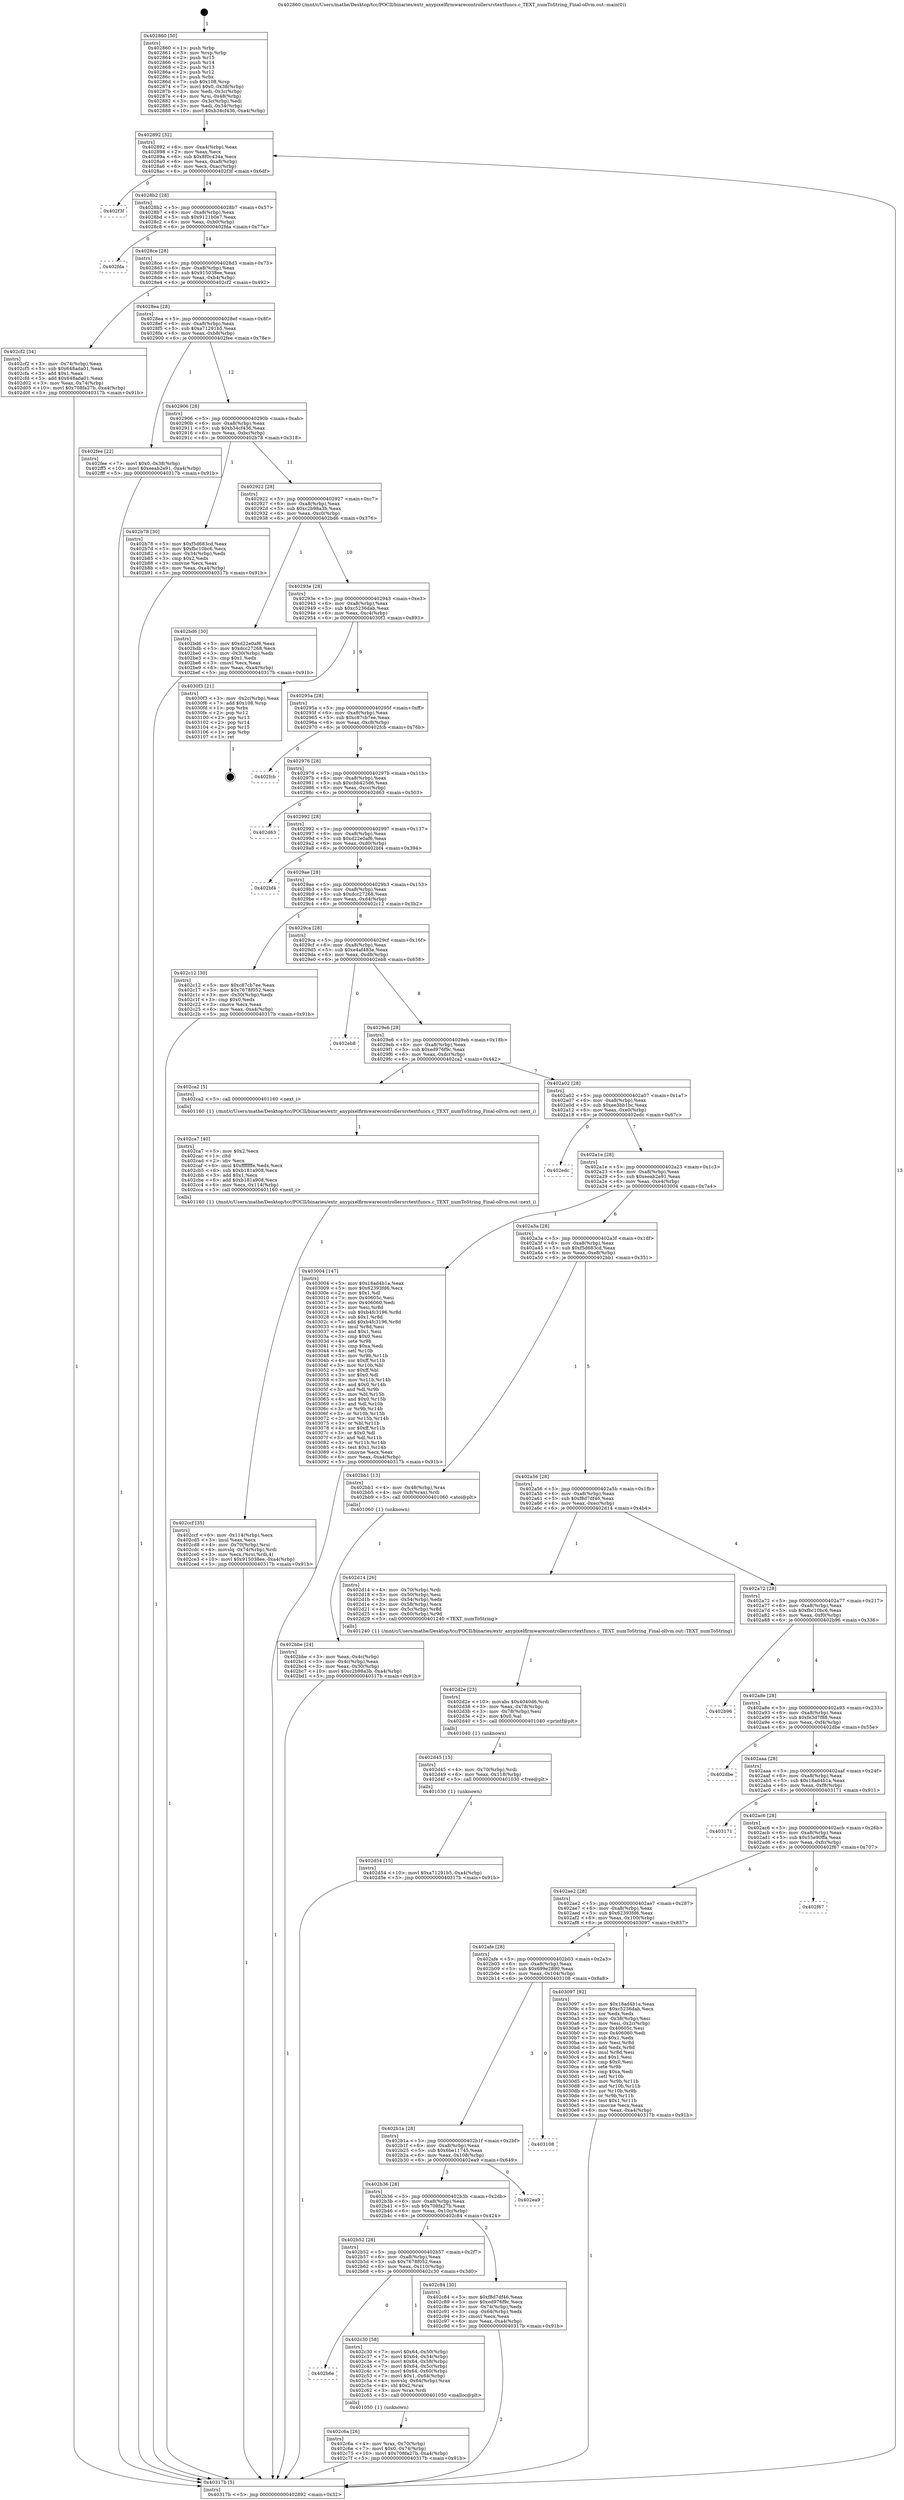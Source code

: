 digraph "0x402860" {
  label = "0x402860 (/mnt/c/Users/mathe/Desktop/tcc/POCII/binaries/extr_anypixelfirmwarecontrollersrctextfuncs.c_TEXT_numToString_Final-ollvm.out::main(0))"
  labelloc = "t"
  node[shape=record]

  Entry [label="",width=0.3,height=0.3,shape=circle,fillcolor=black,style=filled]
  "0x402892" [label="{
     0x402892 [32]\l
     | [instrs]\l
     &nbsp;&nbsp;0x402892 \<+6\>: mov -0xa4(%rbp),%eax\l
     &nbsp;&nbsp;0x402898 \<+2\>: mov %eax,%ecx\l
     &nbsp;&nbsp;0x40289a \<+6\>: sub $0x8f0c434a,%ecx\l
     &nbsp;&nbsp;0x4028a0 \<+6\>: mov %eax,-0xa8(%rbp)\l
     &nbsp;&nbsp;0x4028a6 \<+6\>: mov %ecx,-0xac(%rbp)\l
     &nbsp;&nbsp;0x4028ac \<+6\>: je 0000000000402f3f \<main+0x6df\>\l
  }"]
  "0x402f3f" [label="{
     0x402f3f\l
  }", style=dashed]
  "0x4028b2" [label="{
     0x4028b2 [28]\l
     | [instrs]\l
     &nbsp;&nbsp;0x4028b2 \<+5\>: jmp 00000000004028b7 \<main+0x57\>\l
     &nbsp;&nbsp;0x4028b7 \<+6\>: mov -0xa8(%rbp),%eax\l
     &nbsp;&nbsp;0x4028bd \<+5\>: sub $0x9121b0e7,%eax\l
     &nbsp;&nbsp;0x4028c2 \<+6\>: mov %eax,-0xb0(%rbp)\l
     &nbsp;&nbsp;0x4028c8 \<+6\>: je 0000000000402fda \<main+0x77a\>\l
  }"]
  Exit [label="",width=0.3,height=0.3,shape=circle,fillcolor=black,style=filled,peripheries=2]
  "0x402fda" [label="{
     0x402fda\l
  }", style=dashed]
  "0x4028ce" [label="{
     0x4028ce [28]\l
     | [instrs]\l
     &nbsp;&nbsp;0x4028ce \<+5\>: jmp 00000000004028d3 \<main+0x73\>\l
     &nbsp;&nbsp;0x4028d3 \<+6\>: mov -0xa8(%rbp),%eax\l
     &nbsp;&nbsp;0x4028d9 \<+5\>: sub $0x915038ee,%eax\l
     &nbsp;&nbsp;0x4028de \<+6\>: mov %eax,-0xb4(%rbp)\l
     &nbsp;&nbsp;0x4028e4 \<+6\>: je 0000000000402cf2 \<main+0x492\>\l
  }"]
  "0x402d54" [label="{
     0x402d54 [15]\l
     | [instrs]\l
     &nbsp;&nbsp;0x402d54 \<+10\>: movl $0xa71291b5,-0xa4(%rbp)\l
     &nbsp;&nbsp;0x402d5e \<+5\>: jmp 000000000040317b \<main+0x91b\>\l
  }"]
  "0x402cf2" [label="{
     0x402cf2 [34]\l
     | [instrs]\l
     &nbsp;&nbsp;0x402cf2 \<+3\>: mov -0x74(%rbp),%eax\l
     &nbsp;&nbsp;0x402cf5 \<+5\>: sub $0x648ada01,%eax\l
     &nbsp;&nbsp;0x402cfa \<+3\>: add $0x1,%eax\l
     &nbsp;&nbsp;0x402cfd \<+5\>: add $0x648ada01,%eax\l
     &nbsp;&nbsp;0x402d02 \<+3\>: mov %eax,-0x74(%rbp)\l
     &nbsp;&nbsp;0x402d05 \<+10\>: movl $0x708fa27b,-0xa4(%rbp)\l
     &nbsp;&nbsp;0x402d0f \<+5\>: jmp 000000000040317b \<main+0x91b\>\l
  }"]
  "0x4028ea" [label="{
     0x4028ea [28]\l
     | [instrs]\l
     &nbsp;&nbsp;0x4028ea \<+5\>: jmp 00000000004028ef \<main+0x8f\>\l
     &nbsp;&nbsp;0x4028ef \<+6\>: mov -0xa8(%rbp),%eax\l
     &nbsp;&nbsp;0x4028f5 \<+5\>: sub $0xa71291b5,%eax\l
     &nbsp;&nbsp;0x4028fa \<+6\>: mov %eax,-0xb8(%rbp)\l
     &nbsp;&nbsp;0x402900 \<+6\>: je 0000000000402fee \<main+0x78e\>\l
  }"]
  "0x402d45" [label="{
     0x402d45 [15]\l
     | [instrs]\l
     &nbsp;&nbsp;0x402d45 \<+4\>: mov -0x70(%rbp),%rdi\l
     &nbsp;&nbsp;0x402d49 \<+6\>: mov %eax,-0x118(%rbp)\l
     &nbsp;&nbsp;0x402d4f \<+5\>: call 0000000000401030 \<free@plt\>\l
     | [calls]\l
     &nbsp;&nbsp;0x401030 \{1\} (unknown)\l
  }"]
  "0x402fee" [label="{
     0x402fee [22]\l
     | [instrs]\l
     &nbsp;&nbsp;0x402fee \<+7\>: movl $0x0,-0x38(%rbp)\l
     &nbsp;&nbsp;0x402ff5 \<+10\>: movl $0xeeab2e91,-0xa4(%rbp)\l
     &nbsp;&nbsp;0x402fff \<+5\>: jmp 000000000040317b \<main+0x91b\>\l
  }"]
  "0x402906" [label="{
     0x402906 [28]\l
     | [instrs]\l
     &nbsp;&nbsp;0x402906 \<+5\>: jmp 000000000040290b \<main+0xab\>\l
     &nbsp;&nbsp;0x40290b \<+6\>: mov -0xa8(%rbp),%eax\l
     &nbsp;&nbsp;0x402911 \<+5\>: sub $0xb34cf436,%eax\l
     &nbsp;&nbsp;0x402916 \<+6\>: mov %eax,-0xbc(%rbp)\l
     &nbsp;&nbsp;0x40291c \<+6\>: je 0000000000402b78 \<main+0x318\>\l
  }"]
  "0x402d2e" [label="{
     0x402d2e [23]\l
     | [instrs]\l
     &nbsp;&nbsp;0x402d2e \<+10\>: movabs $0x4040d6,%rdi\l
     &nbsp;&nbsp;0x402d38 \<+3\>: mov %eax,-0x78(%rbp)\l
     &nbsp;&nbsp;0x402d3b \<+3\>: mov -0x78(%rbp),%esi\l
     &nbsp;&nbsp;0x402d3e \<+2\>: mov $0x0,%al\l
     &nbsp;&nbsp;0x402d40 \<+5\>: call 0000000000401040 \<printf@plt\>\l
     | [calls]\l
     &nbsp;&nbsp;0x401040 \{1\} (unknown)\l
  }"]
  "0x402b78" [label="{
     0x402b78 [30]\l
     | [instrs]\l
     &nbsp;&nbsp;0x402b78 \<+5\>: mov $0xf5d683cd,%eax\l
     &nbsp;&nbsp;0x402b7d \<+5\>: mov $0xfbc10bc6,%ecx\l
     &nbsp;&nbsp;0x402b82 \<+3\>: mov -0x34(%rbp),%edx\l
     &nbsp;&nbsp;0x402b85 \<+3\>: cmp $0x2,%edx\l
     &nbsp;&nbsp;0x402b88 \<+3\>: cmovne %ecx,%eax\l
     &nbsp;&nbsp;0x402b8b \<+6\>: mov %eax,-0xa4(%rbp)\l
     &nbsp;&nbsp;0x402b91 \<+5\>: jmp 000000000040317b \<main+0x91b\>\l
  }"]
  "0x402922" [label="{
     0x402922 [28]\l
     | [instrs]\l
     &nbsp;&nbsp;0x402922 \<+5\>: jmp 0000000000402927 \<main+0xc7\>\l
     &nbsp;&nbsp;0x402927 \<+6\>: mov -0xa8(%rbp),%eax\l
     &nbsp;&nbsp;0x40292d \<+5\>: sub $0xc2b98a3b,%eax\l
     &nbsp;&nbsp;0x402932 \<+6\>: mov %eax,-0xc0(%rbp)\l
     &nbsp;&nbsp;0x402938 \<+6\>: je 0000000000402bd6 \<main+0x376\>\l
  }"]
  "0x40317b" [label="{
     0x40317b [5]\l
     | [instrs]\l
     &nbsp;&nbsp;0x40317b \<+5\>: jmp 0000000000402892 \<main+0x32\>\l
  }"]
  "0x402860" [label="{
     0x402860 [50]\l
     | [instrs]\l
     &nbsp;&nbsp;0x402860 \<+1\>: push %rbp\l
     &nbsp;&nbsp;0x402861 \<+3\>: mov %rsp,%rbp\l
     &nbsp;&nbsp;0x402864 \<+2\>: push %r15\l
     &nbsp;&nbsp;0x402866 \<+2\>: push %r14\l
     &nbsp;&nbsp;0x402868 \<+2\>: push %r13\l
     &nbsp;&nbsp;0x40286a \<+2\>: push %r12\l
     &nbsp;&nbsp;0x40286c \<+1\>: push %rbx\l
     &nbsp;&nbsp;0x40286d \<+7\>: sub $0x108,%rsp\l
     &nbsp;&nbsp;0x402874 \<+7\>: movl $0x0,-0x38(%rbp)\l
     &nbsp;&nbsp;0x40287b \<+3\>: mov %edi,-0x3c(%rbp)\l
     &nbsp;&nbsp;0x40287e \<+4\>: mov %rsi,-0x48(%rbp)\l
     &nbsp;&nbsp;0x402882 \<+3\>: mov -0x3c(%rbp),%edi\l
     &nbsp;&nbsp;0x402885 \<+3\>: mov %edi,-0x34(%rbp)\l
     &nbsp;&nbsp;0x402888 \<+10\>: movl $0xb34cf436,-0xa4(%rbp)\l
  }"]
  "0x402ccf" [label="{
     0x402ccf [35]\l
     | [instrs]\l
     &nbsp;&nbsp;0x402ccf \<+6\>: mov -0x114(%rbp),%ecx\l
     &nbsp;&nbsp;0x402cd5 \<+3\>: imul %eax,%ecx\l
     &nbsp;&nbsp;0x402cd8 \<+4\>: mov -0x70(%rbp),%rsi\l
     &nbsp;&nbsp;0x402cdc \<+4\>: movslq -0x74(%rbp),%rdi\l
     &nbsp;&nbsp;0x402ce0 \<+3\>: mov %ecx,(%rsi,%rdi,4)\l
     &nbsp;&nbsp;0x402ce3 \<+10\>: movl $0x915038ee,-0xa4(%rbp)\l
     &nbsp;&nbsp;0x402ced \<+5\>: jmp 000000000040317b \<main+0x91b\>\l
  }"]
  "0x402bd6" [label="{
     0x402bd6 [30]\l
     | [instrs]\l
     &nbsp;&nbsp;0x402bd6 \<+5\>: mov $0xd22e0af6,%eax\l
     &nbsp;&nbsp;0x402bdb \<+5\>: mov $0xdcc27268,%ecx\l
     &nbsp;&nbsp;0x402be0 \<+3\>: mov -0x30(%rbp),%edx\l
     &nbsp;&nbsp;0x402be3 \<+3\>: cmp $0x1,%edx\l
     &nbsp;&nbsp;0x402be6 \<+3\>: cmovl %ecx,%eax\l
     &nbsp;&nbsp;0x402be9 \<+6\>: mov %eax,-0xa4(%rbp)\l
     &nbsp;&nbsp;0x402bef \<+5\>: jmp 000000000040317b \<main+0x91b\>\l
  }"]
  "0x40293e" [label="{
     0x40293e [28]\l
     | [instrs]\l
     &nbsp;&nbsp;0x40293e \<+5\>: jmp 0000000000402943 \<main+0xe3\>\l
     &nbsp;&nbsp;0x402943 \<+6\>: mov -0xa8(%rbp),%eax\l
     &nbsp;&nbsp;0x402949 \<+5\>: sub $0xc5236dab,%eax\l
     &nbsp;&nbsp;0x40294e \<+6\>: mov %eax,-0xc4(%rbp)\l
     &nbsp;&nbsp;0x402954 \<+6\>: je 00000000004030f3 \<main+0x893\>\l
  }"]
  "0x402ca7" [label="{
     0x402ca7 [40]\l
     | [instrs]\l
     &nbsp;&nbsp;0x402ca7 \<+5\>: mov $0x2,%ecx\l
     &nbsp;&nbsp;0x402cac \<+1\>: cltd\l
     &nbsp;&nbsp;0x402cad \<+2\>: idiv %ecx\l
     &nbsp;&nbsp;0x402caf \<+6\>: imul $0xfffffffe,%edx,%ecx\l
     &nbsp;&nbsp;0x402cb5 \<+6\>: sub $0xb181a908,%ecx\l
     &nbsp;&nbsp;0x402cbb \<+3\>: add $0x1,%ecx\l
     &nbsp;&nbsp;0x402cbe \<+6\>: add $0xb181a908,%ecx\l
     &nbsp;&nbsp;0x402cc4 \<+6\>: mov %ecx,-0x114(%rbp)\l
     &nbsp;&nbsp;0x402cca \<+5\>: call 0000000000401160 \<next_i\>\l
     | [calls]\l
     &nbsp;&nbsp;0x401160 \{1\} (/mnt/c/Users/mathe/Desktop/tcc/POCII/binaries/extr_anypixelfirmwarecontrollersrctextfuncs.c_TEXT_numToString_Final-ollvm.out::next_i)\l
  }"]
  "0x4030f3" [label="{
     0x4030f3 [21]\l
     | [instrs]\l
     &nbsp;&nbsp;0x4030f3 \<+3\>: mov -0x2c(%rbp),%eax\l
     &nbsp;&nbsp;0x4030f6 \<+7\>: add $0x108,%rsp\l
     &nbsp;&nbsp;0x4030fd \<+1\>: pop %rbx\l
     &nbsp;&nbsp;0x4030fe \<+2\>: pop %r12\l
     &nbsp;&nbsp;0x403100 \<+2\>: pop %r13\l
     &nbsp;&nbsp;0x403102 \<+2\>: pop %r14\l
     &nbsp;&nbsp;0x403104 \<+2\>: pop %r15\l
     &nbsp;&nbsp;0x403106 \<+1\>: pop %rbp\l
     &nbsp;&nbsp;0x403107 \<+1\>: ret\l
  }"]
  "0x40295a" [label="{
     0x40295a [28]\l
     | [instrs]\l
     &nbsp;&nbsp;0x40295a \<+5\>: jmp 000000000040295f \<main+0xff\>\l
     &nbsp;&nbsp;0x40295f \<+6\>: mov -0xa8(%rbp),%eax\l
     &nbsp;&nbsp;0x402965 \<+5\>: sub $0xc87cb7ee,%eax\l
     &nbsp;&nbsp;0x40296a \<+6\>: mov %eax,-0xc8(%rbp)\l
     &nbsp;&nbsp;0x402970 \<+6\>: je 0000000000402fcb \<main+0x76b\>\l
  }"]
  "0x402c6a" [label="{
     0x402c6a [26]\l
     | [instrs]\l
     &nbsp;&nbsp;0x402c6a \<+4\>: mov %rax,-0x70(%rbp)\l
     &nbsp;&nbsp;0x402c6e \<+7\>: movl $0x0,-0x74(%rbp)\l
     &nbsp;&nbsp;0x402c75 \<+10\>: movl $0x708fa27b,-0xa4(%rbp)\l
     &nbsp;&nbsp;0x402c7f \<+5\>: jmp 000000000040317b \<main+0x91b\>\l
  }"]
  "0x402fcb" [label="{
     0x402fcb\l
  }", style=dashed]
  "0x402976" [label="{
     0x402976 [28]\l
     | [instrs]\l
     &nbsp;&nbsp;0x402976 \<+5\>: jmp 000000000040297b \<main+0x11b\>\l
     &nbsp;&nbsp;0x40297b \<+6\>: mov -0xa8(%rbp),%eax\l
     &nbsp;&nbsp;0x402981 \<+5\>: sub $0xcbb425d6,%eax\l
     &nbsp;&nbsp;0x402986 \<+6\>: mov %eax,-0xcc(%rbp)\l
     &nbsp;&nbsp;0x40298c \<+6\>: je 0000000000402d63 \<main+0x503\>\l
  }"]
  "0x402b6e" [label="{
     0x402b6e\l
  }", style=dashed]
  "0x402d63" [label="{
     0x402d63\l
  }", style=dashed]
  "0x402992" [label="{
     0x402992 [28]\l
     | [instrs]\l
     &nbsp;&nbsp;0x402992 \<+5\>: jmp 0000000000402997 \<main+0x137\>\l
     &nbsp;&nbsp;0x402997 \<+6\>: mov -0xa8(%rbp),%eax\l
     &nbsp;&nbsp;0x40299d \<+5\>: sub $0xd22e0af6,%eax\l
     &nbsp;&nbsp;0x4029a2 \<+6\>: mov %eax,-0xd0(%rbp)\l
     &nbsp;&nbsp;0x4029a8 \<+6\>: je 0000000000402bf4 \<main+0x394\>\l
  }"]
  "0x402c30" [label="{
     0x402c30 [58]\l
     | [instrs]\l
     &nbsp;&nbsp;0x402c30 \<+7\>: movl $0x64,-0x50(%rbp)\l
     &nbsp;&nbsp;0x402c37 \<+7\>: movl $0x64,-0x54(%rbp)\l
     &nbsp;&nbsp;0x402c3e \<+7\>: movl $0x64,-0x58(%rbp)\l
     &nbsp;&nbsp;0x402c45 \<+7\>: movl $0x64,-0x5c(%rbp)\l
     &nbsp;&nbsp;0x402c4c \<+7\>: movl $0x64,-0x60(%rbp)\l
     &nbsp;&nbsp;0x402c53 \<+7\>: movl $0x1,-0x64(%rbp)\l
     &nbsp;&nbsp;0x402c5a \<+4\>: movslq -0x64(%rbp),%rax\l
     &nbsp;&nbsp;0x402c5e \<+4\>: shl $0x2,%rax\l
     &nbsp;&nbsp;0x402c62 \<+3\>: mov %rax,%rdi\l
     &nbsp;&nbsp;0x402c65 \<+5\>: call 0000000000401050 \<malloc@plt\>\l
     | [calls]\l
     &nbsp;&nbsp;0x401050 \{1\} (unknown)\l
  }"]
  "0x402bf4" [label="{
     0x402bf4\l
  }", style=dashed]
  "0x4029ae" [label="{
     0x4029ae [28]\l
     | [instrs]\l
     &nbsp;&nbsp;0x4029ae \<+5\>: jmp 00000000004029b3 \<main+0x153\>\l
     &nbsp;&nbsp;0x4029b3 \<+6\>: mov -0xa8(%rbp),%eax\l
     &nbsp;&nbsp;0x4029b9 \<+5\>: sub $0xdcc27268,%eax\l
     &nbsp;&nbsp;0x4029be \<+6\>: mov %eax,-0xd4(%rbp)\l
     &nbsp;&nbsp;0x4029c4 \<+6\>: je 0000000000402c12 \<main+0x3b2\>\l
  }"]
  "0x402b52" [label="{
     0x402b52 [28]\l
     | [instrs]\l
     &nbsp;&nbsp;0x402b52 \<+5\>: jmp 0000000000402b57 \<main+0x2f7\>\l
     &nbsp;&nbsp;0x402b57 \<+6\>: mov -0xa8(%rbp),%eax\l
     &nbsp;&nbsp;0x402b5d \<+5\>: sub $0x7678f052,%eax\l
     &nbsp;&nbsp;0x402b62 \<+6\>: mov %eax,-0x110(%rbp)\l
     &nbsp;&nbsp;0x402b68 \<+6\>: je 0000000000402c30 \<main+0x3d0\>\l
  }"]
  "0x402c12" [label="{
     0x402c12 [30]\l
     | [instrs]\l
     &nbsp;&nbsp;0x402c12 \<+5\>: mov $0xc87cb7ee,%eax\l
     &nbsp;&nbsp;0x402c17 \<+5\>: mov $0x7678f052,%ecx\l
     &nbsp;&nbsp;0x402c1c \<+3\>: mov -0x30(%rbp),%edx\l
     &nbsp;&nbsp;0x402c1f \<+3\>: cmp $0x0,%edx\l
     &nbsp;&nbsp;0x402c22 \<+3\>: cmove %ecx,%eax\l
     &nbsp;&nbsp;0x402c25 \<+6\>: mov %eax,-0xa4(%rbp)\l
     &nbsp;&nbsp;0x402c2b \<+5\>: jmp 000000000040317b \<main+0x91b\>\l
  }"]
  "0x4029ca" [label="{
     0x4029ca [28]\l
     | [instrs]\l
     &nbsp;&nbsp;0x4029ca \<+5\>: jmp 00000000004029cf \<main+0x16f\>\l
     &nbsp;&nbsp;0x4029cf \<+6\>: mov -0xa8(%rbp),%eax\l
     &nbsp;&nbsp;0x4029d5 \<+5\>: sub $0xe4af483e,%eax\l
     &nbsp;&nbsp;0x4029da \<+6\>: mov %eax,-0xd8(%rbp)\l
     &nbsp;&nbsp;0x4029e0 \<+6\>: je 0000000000402eb8 \<main+0x658\>\l
  }"]
  "0x402c84" [label="{
     0x402c84 [30]\l
     | [instrs]\l
     &nbsp;&nbsp;0x402c84 \<+5\>: mov $0xf8d7df46,%eax\l
     &nbsp;&nbsp;0x402c89 \<+5\>: mov $0xed976f9c,%ecx\l
     &nbsp;&nbsp;0x402c8e \<+3\>: mov -0x74(%rbp),%edx\l
     &nbsp;&nbsp;0x402c91 \<+3\>: cmp -0x64(%rbp),%edx\l
     &nbsp;&nbsp;0x402c94 \<+3\>: cmovl %ecx,%eax\l
     &nbsp;&nbsp;0x402c97 \<+6\>: mov %eax,-0xa4(%rbp)\l
     &nbsp;&nbsp;0x402c9d \<+5\>: jmp 000000000040317b \<main+0x91b\>\l
  }"]
  "0x402eb8" [label="{
     0x402eb8\l
  }", style=dashed]
  "0x4029e6" [label="{
     0x4029e6 [28]\l
     | [instrs]\l
     &nbsp;&nbsp;0x4029e6 \<+5\>: jmp 00000000004029eb \<main+0x18b\>\l
     &nbsp;&nbsp;0x4029eb \<+6\>: mov -0xa8(%rbp),%eax\l
     &nbsp;&nbsp;0x4029f1 \<+5\>: sub $0xed976f9c,%eax\l
     &nbsp;&nbsp;0x4029f6 \<+6\>: mov %eax,-0xdc(%rbp)\l
     &nbsp;&nbsp;0x4029fc \<+6\>: je 0000000000402ca2 \<main+0x442\>\l
  }"]
  "0x402b36" [label="{
     0x402b36 [28]\l
     | [instrs]\l
     &nbsp;&nbsp;0x402b36 \<+5\>: jmp 0000000000402b3b \<main+0x2db\>\l
     &nbsp;&nbsp;0x402b3b \<+6\>: mov -0xa8(%rbp),%eax\l
     &nbsp;&nbsp;0x402b41 \<+5\>: sub $0x708fa27b,%eax\l
     &nbsp;&nbsp;0x402b46 \<+6\>: mov %eax,-0x10c(%rbp)\l
     &nbsp;&nbsp;0x402b4c \<+6\>: je 0000000000402c84 \<main+0x424\>\l
  }"]
  "0x402ca2" [label="{
     0x402ca2 [5]\l
     | [instrs]\l
     &nbsp;&nbsp;0x402ca2 \<+5\>: call 0000000000401160 \<next_i\>\l
     | [calls]\l
     &nbsp;&nbsp;0x401160 \{1\} (/mnt/c/Users/mathe/Desktop/tcc/POCII/binaries/extr_anypixelfirmwarecontrollersrctextfuncs.c_TEXT_numToString_Final-ollvm.out::next_i)\l
  }"]
  "0x402a02" [label="{
     0x402a02 [28]\l
     | [instrs]\l
     &nbsp;&nbsp;0x402a02 \<+5\>: jmp 0000000000402a07 \<main+0x1a7\>\l
     &nbsp;&nbsp;0x402a07 \<+6\>: mov -0xa8(%rbp),%eax\l
     &nbsp;&nbsp;0x402a0d \<+5\>: sub $0xee3bb1bc,%eax\l
     &nbsp;&nbsp;0x402a12 \<+6\>: mov %eax,-0xe0(%rbp)\l
     &nbsp;&nbsp;0x402a18 \<+6\>: je 0000000000402edc \<main+0x67c\>\l
  }"]
  "0x402ea9" [label="{
     0x402ea9\l
  }", style=dashed]
  "0x402edc" [label="{
     0x402edc\l
  }", style=dashed]
  "0x402a1e" [label="{
     0x402a1e [28]\l
     | [instrs]\l
     &nbsp;&nbsp;0x402a1e \<+5\>: jmp 0000000000402a23 \<main+0x1c3\>\l
     &nbsp;&nbsp;0x402a23 \<+6\>: mov -0xa8(%rbp),%eax\l
     &nbsp;&nbsp;0x402a29 \<+5\>: sub $0xeeab2e91,%eax\l
     &nbsp;&nbsp;0x402a2e \<+6\>: mov %eax,-0xe4(%rbp)\l
     &nbsp;&nbsp;0x402a34 \<+6\>: je 0000000000403004 \<main+0x7a4\>\l
  }"]
  "0x402b1a" [label="{
     0x402b1a [28]\l
     | [instrs]\l
     &nbsp;&nbsp;0x402b1a \<+5\>: jmp 0000000000402b1f \<main+0x2bf\>\l
     &nbsp;&nbsp;0x402b1f \<+6\>: mov -0xa8(%rbp),%eax\l
     &nbsp;&nbsp;0x402b25 \<+5\>: sub $0x6be11745,%eax\l
     &nbsp;&nbsp;0x402b2a \<+6\>: mov %eax,-0x108(%rbp)\l
     &nbsp;&nbsp;0x402b30 \<+6\>: je 0000000000402ea9 \<main+0x649\>\l
  }"]
  "0x403004" [label="{
     0x403004 [147]\l
     | [instrs]\l
     &nbsp;&nbsp;0x403004 \<+5\>: mov $0x18ad4b1a,%eax\l
     &nbsp;&nbsp;0x403009 \<+5\>: mov $0x62393fd6,%ecx\l
     &nbsp;&nbsp;0x40300e \<+2\>: mov $0x1,%dl\l
     &nbsp;&nbsp;0x403010 \<+7\>: mov 0x40605c,%esi\l
     &nbsp;&nbsp;0x403017 \<+7\>: mov 0x406060,%edi\l
     &nbsp;&nbsp;0x40301e \<+3\>: mov %esi,%r8d\l
     &nbsp;&nbsp;0x403021 \<+7\>: sub $0xb4fc3196,%r8d\l
     &nbsp;&nbsp;0x403028 \<+4\>: sub $0x1,%r8d\l
     &nbsp;&nbsp;0x40302c \<+7\>: add $0xb4fc3196,%r8d\l
     &nbsp;&nbsp;0x403033 \<+4\>: imul %r8d,%esi\l
     &nbsp;&nbsp;0x403037 \<+3\>: and $0x1,%esi\l
     &nbsp;&nbsp;0x40303a \<+3\>: cmp $0x0,%esi\l
     &nbsp;&nbsp;0x40303d \<+4\>: sete %r9b\l
     &nbsp;&nbsp;0x403041 \<+3\>: cmp $0xa,%edi\l
     &nbsp;&nbsp;0x403044 \<+4\>: setl %r10b\l
     &nbsp;&nbsp;0x403048 \<+3\>: mov %r9b,%r11b\l
     &nbsp;&nbsp;0x40304b \<+4\>: xor $0xff,%r11b\l
     &nbsp;&nbsp;0x40304f \<+3\>: mov %r10b,%bl\l
     &nbsp;&nbsp;0x403052 \<+3\>: xor $0xff,%bl\l
     &nbsp;&nbsp;0x403055 \<+3\>: xor $0x0,%dl\l
     &nbsp;&nbsp;0x403058 \<+3\>: mov %r11b,%r14b\l
     &nbsp;&nbsp;0x40305b \<+4\>: and $0x0,%r14b\l
     &nbsp;&nbsp;0x40305f \<+3\>: and %dl,%r9b\l
     &nbsp;&nbsp;0x403062 \<+3\>: mov %bl,%r15b\l
     &nbsp;&nbsp;0x403065 \<+4\>: and $0x0,%r15b\l
     &nbsp;&nbsp;0x403069 \<+3\>: and %dl,%r10b\l
     &nbsp;&nbsp;0x40306c \<+3\>: or %r9b,%r14b\l
     &nbsp;&nbsp;0x40306f \<+3\>: or %r10b,%r15b\l
     &nbsp;&nbsp;0x403072 \<+3\>: xor %r15b,%r14b\l
     &nbsp;&nbsp;0x403075 \<+3\>: or %bl,%r11b\l
     &nbsp;&nbsp;0x403078 \<+4\>: xor $0xff,%r11b\l
     &nbsp;&nbsp;0x40307c \<+3\>: or $0x0,%dl\l
     &nbsp;&nbsp;0x40307f \<+3\>: and %dl,%r11b\l
     &nbsp;&nbsp;0x403082 \<+3\>: or %r11b,%r14b\l
     &nbsp;&nbsp;0x403085 \<+4\>: test $0x1,%r14b\l
     &nbsp;&nbsp;0x403089 \<+3\>: cmovne %ecx,%eax\l
     &nbsp;&nbsp;0x40308c \<+6\>: mov %eax,-0xa4(%rbp)\l
     &nbsp;&nbsp;0x403092 \<+5\>: jmp 000000000040317b \<main+0x91b\>\l
  }"]
  "0x402a3a" [label="{
     0x402a3a [28]\l
     | [instrs]\l
     &nbsp;&nbsp;0x402a3a \<+5\>: jmp 0000000000402a3f \<main+0x1df\>\l
     &nbsp;&nbsp;0x402a3f \<+6\>: mov -0xa8(%rbp),%eax\l
     &nbsp;&nbsp;0x402a45 \<+5\>: sub $0xf5d683cd,%eax\l
     &nbsp;&nbsp;0x402a4a \<+6\>: mov %eax,-0xe8(%rbp)\l
     &nbsp;&nbsp;0x402a50 \<+6\>: je 0000000000402bb1 \<main+0x351\>\l
  }"]
  "0x403108" [label="{
     0x403108\l
  }", style=dashed]
  "0x402bb1" [label="{
     0x402bb1 [13]\l
     | [instrs]\l
     &nbsp;&nbsp;0x402bb1 \<+4\>: mov -0x48(%rbp),%rax\l
     &nbsp;&nbsp;0x402bb5 \<+4\>: mov 0x8(%rax),%rdi\l
     &nbsp;&nbsp;0x402bb9 \<+5\>: call 0000000000401060 \<atoi@plt\>\l
     | [calls]\l
     &nbsp;&nbsp;0x401060 \{1\} (unknown)\l
  }"]
  "0x402a56" [label="{
     0x402a56 [28]\l
     | [instrs]\l
     &nbsp;&nbsp;0x402a56 \<+5\>: jmp 0000000000402a5b \<main+0x1fb\>\l
     &nbsp;&nbsp;0x402a5b \<+6\>: mov -0xa8(%rbp),%eax\l
     &nbsp;&nbsp;0x402a61 \<+5\>: sub $0xf8d7df46,%eax\l
     &nbsp;&nbsp;0x402a66 \<+6\>: mov %eax,-0xec(%rbp)\l
     &nbsp;&nbsp;0x402a6c \<+6\>: je 0000000000402d14 \<main+0x4b4\>\l
  }"]
  "0x402bbe" [label="{
     0x402bbe [24]\l
     | [instrs]\l
     &nbsp;&nbsp;0x402bbe \<+3\>: mov %eax,-0x4c(%rbp)\l
     &nbsp;&nbsp;0x402bc1 \<+3\>: mov -0x4c(%rbp),%eax\l
     &nbsp;&nbsp;0x402bc4 \<+3\>: mov %eax,-0x30(%rbp)\l
     &nbsp;&nbsp;0x402bc7 \<+10\>: movl $0xc2b98a3b,-0xa4(%rbp)\l
     &nbsp;&nbsp;0x402bd1 \<+5\>: jmp 000000000040317b \<main+0x91b\>\l
  }"]
  "0x402afe" [label="{
     0x402afe [28]\l
     | [instrs]\l
     &nbsp;&nbsp;0x402afe \<+5\>: jmp 0000000000402b03 \<main+0x2a3\>\l
     &nbsp;&nbsp;0x402b03 \<+6\>: mov -0xa8(%rbp),%eax\l
     &nbsp;&nbsp;0x402b09 \<+5\>: sub $0x699e2890,%eax\l
     &nbsp;&nbsp;0x402b0e \<+6\>: mov %eax,-0x104(%rbp)\l
     &nbsp;&nbsp;0x402b14 \<+6\>: je 0000000000403108 \<main+0x8a8\>\l
  }"]
  "0x402d14" [label="{
     0x402d14 [26]\l
     | [instrs]\l
     &nbsp;&nbsp;0x402d14 \<+4\>: mov -0x70(%rbp),%rdi\l
     &nbsp;&nbsp;0x402d18 \<+3\>: mov -0x50(%rbp),%esi\l
     &nbsp;&nbsp;0x402d1b \<+3\>: mov -0x54(%rbp),%edx\l
     &nbsp;&nbsp;0x402d1e \<+3\>: mov -0x58(%rbp),%ecx\l
     &nbsp;&nbsp;0x402d21 \<+4\>: mov -0x5c(%rbp),%r8d\l
     &nbsp;&nbsp;0x402d25 \<+4\>: mov -0x60(%rbp),%r9d\l
     &nbsp;&nbsp;0x402d29 \<+5\>: call 0000000000401240 \<TEXT_numToString\>\l
     | [calls]\l
     &nbsp;&nbsp;0x401240 \{1\} (/mnt/c/Users/mathe/Desktop/tcc/POCII/binaries/extr_anypixelfirmwarecontrollersrctextfuncs.c_TEXT_numToString_Final-ollvm.out::TEXT_numToString)\l
  }"]
  "0x402a72" [label="{
     0x402a72 [28]\l
     | [instrs]\l
     &nbsp;&nbsp;0x402a72 \<+5\>: jmp 0000000000402a77 \<main+0x217\>\l
     &nbsp;&nbsp;0x402a77 \<+6\>: mov -0xa8(%rbp),%eax\l
     &nbsp;&nbsp;0x402a7d \<+5\>: sub $0xfbc10bc6,%eax\l
     &nbsp;&nbsp;0x402a82 \<+6\>: mov %eax,-0xf0(%rbp)\l
     &nbsp;&nbsp;0x402a88 \<+6\>: je 0000000000402b96 \<main+0x336\>\l
  }"]
  "0x403097" [label="{
     0x403097 [92]\l
     | [instrs]\l
     &nbsp;&nbsp;0x403097 \<+5\>: mov $0x18ad4b1a,%eax\l
     &nbsp;&nbsp;0x40309c \<+5\>: mov $0xc5236dab,%ecx\l
     &nbsp;&nbsp;0x4030a1 \<+2\>: xor %edx,%edx\l
     &nbsp;&nbsp;0x4030a3 \<+3\>: mov -0x38(%rbp),%esi\l
     &nbsp;&nbsp;0x4030a6 \<+3\>: mov %esi,-0x2c(%rbp)\l
     &nbsp;&nbsp;0x4030a9 \<+7\>: mov 0x40605c,%esi\l
     &nbsp;&nbsp;0x4030b0 \<+7\>: mov 0x406060,%edi\l
     &nbsp;&nbsp;0x4030b7 \<+3\>: sub $0x1,%edx\l
     &nbsp;&nbsp;0x4030ba \<+3\>: mov %esi,%r8d\l
     &nbsp;&nbsp;0x4030bd \<+3\>: add %edx,%r8d\l
     &nbsp;&nbsp;0x4030c0 \<+4\>: imul %r8d,%esi\l
     &nbsp;&nbsp;0x4030c4 \<+3\>: and $0x1,%esi\l
     &nbsp;&nbsp;0x4030c7 \<+3\>: cmp $0x0,%esi\l
     &nbsp;&nbsp;0x4030ca \<+4\>: sete %r9b\l
     &nbsp;&nbsp;0x4030ce \<+3\>: cmp $0xa,%edi\l
     &nbsp;&nbsp;0x4030d1 \<+4\>: setl %r10b\l
     &nbsp;&nbsp;0x4030d5 \<+3\>: mov %r9b,%r11b\l
     &nbsp;&nbsp;0x4030d8 \<+3\>: and %r10b,%r11b\l
     &nbsp;&nbsp;0x4030db \<+3\>: xor %r10b,%r9b\l
     &nbsp;&nbsp;0x4030de \<+3\>: or %r9b,%r11b\l
     &nbsp;&nbsp;0x4030e1 \<+4\>: test $0x1,%r11b\l
     &nbsp;&nbsp;0x4030e5 \<+3\>: cmovne %ecx,%eax\l
     &nbsp;&nbsp;0x4030e8 \<+6\>: mov %eax,-0xa4(%rbp)\l
     &nbsp;&nbsp;0x4030ee \<+5\>: jmp 000000000040317b \<main+0x91b\>\l
  }"]
  "0x402b96" [label="{
     0x402b96\l
  }", style=dashed]
  "0x402a8e" [label="{
     0x402a8e [28]\l
     | [instrs]\l
     &nbsp;&nbsp;0x402a8e \<+5\>: jmp 0000000000402a93 \<main+0x233\>\l
     &nbsp;&nbsp;0x402a93 \<+6\>: mov -0xa8(%rbp),%eax\l
     &nbsp;&nbsp;0x402a99 \<+5\>: sub $0xfe3d7f88,%eax\l
     &nbsp;&nbsp;0x402a9e \<+6\>: mov %eax,-0xf4(%rbp)\l
     &nbsp;&nbsp;0x402aa4 \<+6\>: je 0000000000402dbe \<main+0x55e\>\l
  }"]
  "0x402ae2" [label="{
     0x402ae2 [28]\l
     | [instrs]\l
     &nbsp;&nbsp;0x402ae2 \<+5\>: jmp 0000000000402ae7 \<main+0x287\>\l
     &nbsp;&nbsp;0x402ae7 \<+6\>: mov -0xa8(%rbp),%eax\l
     &nbsp;&nbsp;0x402aed \<+5\>: sub $0x62393fd6,%eax\l
     &nbsp;&nbsp;0x402af2 \<+6\>: mov %eax,-0x100(%rbp)\l
     &nbsp;&nbsp;0x402af8 \<+6\>: je 0000000000403097 \<main+0x837\>\l
  }"]
  "0x402dbe" [label="{
     0x402dbe\l
  }", style=dashed]
  "0x402aaa" [label="{
     0x402aaa [28]\l
     | [instrs]\l
     &nbsp;&nbsp;0x402aaa \<+5\>: jmp 0000000000402aaf \<main+0x24f\>\l
     &nbsp;&nbsp;0x402aaf \<+6\>: mov -0xa8(%rbp),%eax\l
     &nbsp;&nbsp;0x402ab5 \<+5\>: sub $0x18ad4b1a,%eax\l
     &nbsp;&nbsp;0x402aba \<+6\>: mov %eax,-0xf8(%rbp)\l
     &nbsp;&nbsp;0x402ac0 \<+6\>: je 0000000000403171 \<main+0x911\>\l
  }"]
  "0x402f67" [label="{
     0x402f67\l
  }", style=dashed]
  "0x403171" [label="{
     0x403171\l
  }", style=dashed]
  "0x402ac6" [label="{
     0x402ac6 [28]\l
     | [instrs]\l
     &nbsp;&nbsp;0x402ac6 \<+5\>: jmp 0000000000402acb \<main+0x26b\>\l
     &nbsp;&nbsp;0x402acb \<+6\>: mov -0xa8(%rbp),%eax\l
     &nbsp;&nbsp;0x402ad1 \<+5\>: sub $0x55e90ffa,%eax\l
     &nbsp;&nbsp;0x402ad6 \<+6\>: mov %eax,-0xfc(%rbp)\l
     &nbsp;&nbsp;0x402adc \<+6\>: je 0000000000402f67 \<main+0x707\>\l
  }"]
  Entry -> "0x402860" [label=" 1"]
  "0x402892" -> "0x402f3f" [label=" 0"]
  "0x402892" -> "0x4028b2" [label=" 14"]
  "0x4030f3" -> Exit [label=" 1"]
  "0x4028b2" -> "0x402fda" [label=" 0"]
  "0x4028b2" -> "0x4028ce" [label=" 14"]
  "0x403097" -> "0x40317b" [label=" 1"]
  "0x4028ce" -> "0x402cf2" [label=" 1"]
  "0x4028ce" -> "0x4028ea" [label=" 13"]
  "0x403004" -> "0x40317b" [label=" 1"]
  "0x4028ea" -> "0x402fee" [label=" 1"]
  "0x4028ea" -> "0x402906" [label=" 12"]
  "0x402fee" -> "0x40317b" [label=" 1"]
  "0x402906" -> "0x402b78" [label=" 1"]
  "0x402906" -> "0x402922" [label=" 11"]
  "0x402b78" -> "0x40317b" [label=" 1"]
  "0x402860" -> "0x402892" [label=" 1"]
  "0x40317b" -> "0x402892" [label=" 13"]
  "0x402d54" -> "0x40317b" [label=" 1"]
  "0x402922" -> "0x402bd6" [label=" 1"]
  "0x402922" -> "0x40293e" [label=" 10"]
  "0x402d45" -> "0x402d54" [label=" 1"]
  "0x40293e" -> "0x4030f3" [label=" 1"]
  "0x40293e" -> "0x40295a" [label=" 9"]
  "0x402d2e" -> "0x402d45" [label=" 1"]
  "0x40295a" -> "0x402fcb" [label=" 0"]
  "0x40295a" -> "0x402976" [label=" 9"]
  "0x402d14" -> "0x402d2e" [label=" 1"]
  "0x402976" -> "0x402d63" [label=" 0"]
  "0x402976" -> "0x402992" [label=" 9"]
  "0x402cf2" -> "0x40317b" [label=" 1"]
  "0x402992" -> "0x402bf4" [label=" 0"]
  "0x402992" -> "0x4029ae" [label=" 9"]
  "0x402ccf" -> "0x40317b" [label=" 1"]
  "0x4029ae" -> "0x402c12" [label=" 1"]
  "0x4029ae" -> "0x4029ca" [label=" 8"]
  "0x402ca2" -> "0x402ca7" [label=" 1"]
  "0x4029ca" -> "0x402eb8" [label=" 0"]
  "0x4029ca" -> "0x4029e6" [label=" 8"]
  "0x402c84" -> "0x40317b" [label=" 2"]
  "0x4029e6" -> "0x402ca2" [label=" 1"]
  "0x4029e6" -> "0x402a02" [label=" 7"]
  "0x402c30" -> "0x402c6a" [label=" 1"]
  "0x402a02" -> "0x402edc" [label=" 0"]
  "0x402a02" -> "0x402a1e" [label=" 7"]
  "0x402b52" -> "0x402b6e" [label=" 0"]
  "0x402a1e" -> "0x403004" [label=" 1"]
  "0x402a1e" -> "0x402a3a" [label=" 6"]
  "0x402ca7" -> "0x402ccf" [label=" 1"]
  "0x402a3a" -> "0x402bb1" [label=" 1"]
  "0x402a3a" -> "0x402a56" [label=" 5"]
  "0x402bb1" -> "0x402bbe" [label=" 1"]
  "0x402bbe" -> "0x40317b" [label=" 1"]
  "0x402bd6" -> "0x40317b" [label=" 1"]
  "0x402c12" -> "0x40317b" [label=" 1"]
  "0x402b36" -> "0x402b52" [label=" 1"]
  "0x402a56" -> "0x402d14" [label=" 1"]
  "0x402a56" -> "0x402a72" [label=" 4"]
  "0x402c6a" -> "0x40317b" [label=" 1"]
  "0x402a72" -> "0x402b96" [label=" 0"]
  "0x402a72" -> "0x402a8e" [label=" 4"]
  "0x402b1a" -> "0x402b36" [label=" 3"]
  "0x402a8e" -> "0x402dbe" [label=" 0"]
  "0x402a8e" -> "0x402aaa" [label=" 4"]
  "0x402b52" -> "0x402c30" [label=" 1"]
  "0x402aaa" -> "0x403171" [label=" 0"]
  "0x402aaa" -> "0x402ac6" [label=" 4"]
  "0x402afe" -> "0x402b1a" [label=" 3"]
  "0x402ac6" -> "0x402f67" [label=" 0"]
  "0x402ac6" -> "0x402ae2" [label=" 4"]
  "0x402b1a" -> "0x402ea9" [label=" 0"]
  "0x402ae2" -> "0x403097" [label=" 1"]
  "0x402ae2" -> "0x402afe" [label=" 3"]
  "0x402b36" -> "0x402c84" [label=" 2"]
  "0x402afe" -> "0x403108" [label=" 0"]
}

